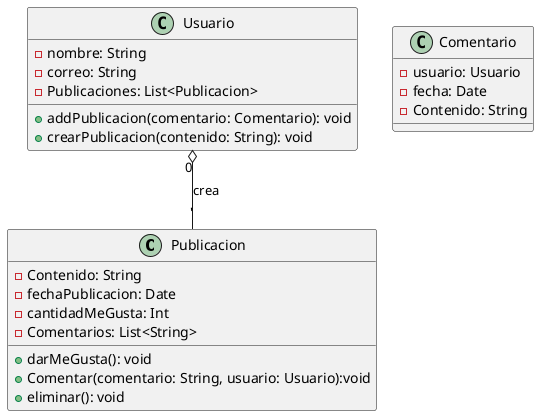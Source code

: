 @startuml

class Publicacion{
    -Contenido: String
    -fechaPublicacion: Date
    -cantidadMeGusta: Int 
    -Comentarios: List<String>

    +darMeGusta(): void 
    +Comentar(comentario: String, usuario: Usuario):void
    +eliminar(): void

}

class Usuario{
    -nombre: String
    -correo: String 
    -Publicaciones: List<Publicacion>

    +addPublicacion(comentario: Comentario): void
    +crearPublicacion(contenido: String): void
}

class Comentario{
    -usuario: Usuario
    -fecha: Date
    -Contenido: String
}
Usuario "0" o-- "'" Publicacion: crea
@enduml